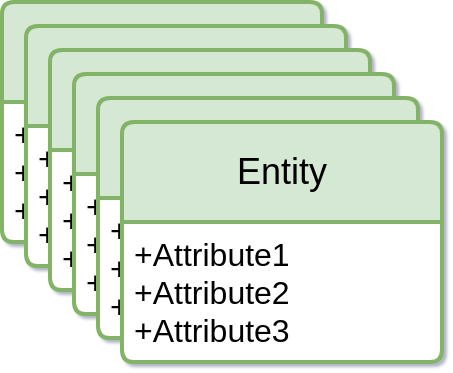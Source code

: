 <mxfile version="24.1.0" type="device">
  <diagram id="R2lEEEUBdFMjLlhIrx00" name="Page-1">
    <mxGraphModel dx="1509" dy="880" grid="0" gridSize="12" guides="1" tooltips="1" connect="1" arrows="1" fold="1" page="1" pageScale="1" pageWidth="1100" pageHeight="850" math="0" shadow="1" extFonts="Permanent Marker^https://fonts.googleapis.com/css?family=Permanent+Marker">
      <root>
        <mxCell id="0" />
        <mxCell id="1" parent="0" />
        <mxCell id="2twj1QkoY8skWlOzFEAI-20" value="Entity" style="swimlane;childLayout=stackLayout;horizontal=1;startSize=50;horizontalStack=0;rounded=1;fontSize=18;fontStyle=0;strokeWidth=2;resizeParent=0;resizeLast=1;shadow=0;dashed=0;align=center;arcSize=4;whiteSpace=wrap;html=1;fillColor=#d5e8d4;strokeColor=#82b366;gradientColor=none;swimlaneFillColor=default;swimlaneLine=1;glass=0;labelBackgroundColor=none;labelBorderColor=none;textShadow=0;" vertex="1" parent="1">
          <mxGeometry x="258" y="87" width="160" height="120" as="geometry" />
        </mxCell>
        <mxCell id="2twj1QkoY8skWlOzFEAI-21" value="&lt;font style=&quot;font-size: 16px;&quot;&gt;+Attribute1&lt;br&gt;+Attribute2&lt;br&gt;+Attribute3&lt;/font&gt;" style="align=left;strokeColor=none;fillColor=none;spacingLeft=4;fontSize=12;verticalAlign=top;resizable=0;rotatable=0;part=1;html=1;" vertex="1" parent="2twj1QkoY8skWlOzFEAI-20">
          <mxGeometry y="50" width="160" height="70" as="geometry" />
        </mxCell>
        <mxCell id="2twj1QkoY8skWlOzFEAI-32" value="Entity" style="swimlane;childLayout=stackLayout;horizontal=1;startSize=50;horizontalStack=0;rounded=1;fontSize=18;fontStyle=0;strokeWidth=2;resizeParent=0;resizeLast=1;shadow=0;dashed=0;align=center;arcSize=4;whiteSpace=wrap;html=1;fillColor=#d5e8d4;strokeColor=#82b366;gradientColor=none;swimlaneFillColor=default;swimlaneLine=1;glass=0;labelBackgroundColor=none;labelBorderColor=none;textShadow=0;" vertex="1" parent="1">
          <mxGeometry x="270" y="99" width="160" height="120" as="geometry" />
        </mxCell>
        <mxCell id="2twj1QkoY8skWlOzFEAI-33" value="&lt;font style=&quot;font-size: 16px;&quot;&gt;+Attribute1&lt;br&gt;+Attribute2&lt;br&gt;+Attribute3&lt;/font&gt;" style="align=left;strokeColor=none;fillColor=none;spacingLeft=4;fontSize=12;verticalAlign=top;resizable=0;rotatable=0;part=1;html=1;" vertex="1" parent="2twj1QkoY8skWlOzFEAI-32">
          <mxGeometry y="50" width="160" height="70" as="geometry" />
        </mxCell>
        <mxCell id="2twj1QkoY8skWlOzFEAI-34" value="Entity" style="swimlane;childLayout=stackLayout;horizontal=1;startSize=50;horizontalStack=0;rounded=1;fontSize=18;fontStyle=0;strokeWidth=2;resizeParent=0;resizeLast=1;shadow=0;dashed=0;align=center;arcSize=4;whiteSpace=wrap;html=1;fillColor=#d5e8d4;strokeColor=#82b366;gradientColor=none;swimlaneFillColor=default;swimlaneLine=1;glass=0;labelBackgroundColor=none;labelBorderColor=none;textShadow=0;" vertex="1" parent="1">
          <mxGeometry x="282" y="111" width="160" height="120" as="geometry" />
        </mxCell>
        <mxCell id="2twj1QkoY8skWlOzFEAI-35" value="&lt;font style=&quot;font-size: 16px;&quot;&gt;+Attribute1&lt;br&gt;+Attribute2&lt;br&gt;+Attribute3&lt;/font&gt;" style="align=left;strokeColor=none;fillColor=none;spacingLeft=4;fontSize=12;verticalAlign=top;resizable=0;rotatable=0;part=1;html=1;" vertex="1" parent="2twj1QkoY8skWlOzFEAI-34">
          <mxGeometry y="50" width="160" height="70" as="geometry" />
        </mxCell>
        <mxCell id="2twj1QkoY8skWlOzFEAI-36" value="Entity" style="swimlane;childLayout=stackLayout;horizontal=1;startSize=50;horizontalStack=0;rounded=1;fontSize=18;fontStyle=0;strokeWidth=2;resizeParent=0;resizeLast=1;shadow=0;dashed=0;align=center;arcSize=4;whiteSpace=wrap;html=1;fillColor=#d5e8d4;strokeColor=#82b366;gradientColor=none;swimlaneFillColor=default;swimlaneLine=1;glass=0;labelBackgroundColor=none;labelBorderColor=none;textShadow=0;" vertex="1" parent="1">
          <mxGeometry x="294" y="123" width="160" height="120" as="geometry" />
        </mxCell>
        <mxCell id="2twj1QkoY8skWlOzFEAI-37" value="&lt;font style=&quot;font-size: 16px;&quot;&gt;+Attribute1&lt;br&gt;+Attribute2&lt;br&gt;+Attribute3&lt;/font&gt;" style="align=left;strokeColor=none;fillColor=none;spacingLeft=4;fontSize=12;verticalAlign=top;resizable=0;rotatable=0;part=1;html=1;" vertex="1" parent="2twj1QkoY8skWlOzFEAI-36">
          <mxGeometry y="50" width="160" height="70" as="geometry" />
        </mxCell>
        <mxCell id="2twj1QkoY8skWlOzFEAI-38" value="Entity" style="swimlane;childLayout=stackLayout;horizontal=1;startSize=50;horizontalStack=0;rounded=1;fontSize=18;fontStyle=0;strokeWidth=2;resizeParent=0;resizeLast=1;shadow=0;dashed=0;align=center;arcSize=4;whiteSpace=wrap;html=1;fillColor=#d5e8d4;strokeColor=#82b366;gradientColor=none;swimlaneFillColor=default;swimlaneLine=1;glass=0;labelBackgroundColor=none;labelBorderColor=none;textShadow=0;" vertex="1" parent="1">
          <mxGeometry x="306" y="135" width="160" height="120" as="geometry" />
        </mxCell>
        <mxCell id="2twj1QkoY8skWlOzFEAI-39" value="&lt;font style=&quot;font-size: 16px;&quot;&gt;+Attribute1&lt;br&gt;+Attribute2&lt;br&gt;+Attribute3&lt;/font&gt;" style="align=left;strokeColor=none;fillColor=none;spacingLeft=4;fontSize=12;verticalAlign=top;resizable=0;rotatable=0;part=1;html=1;" vertex="1" parent="2twj1QkoY8skWlOzFEAI-38">
          <mxGeometry y="50" width="160" height="70" as="geometry" />
        </mxCell>
        <mxCell id="2twj1QkoY8skWlOzFEAI-40" value="Entity" style="swimlane;childLayout=stackLayout;horizontal=1;startSize=50;horizontalStack=0;rounded=1;fontSize=18;fontStyle=0;strokeWidth=2;resizeParent=0;resizeLast=1;shadow=0;dashed=0;align=center;arcSize=4;whiteSpace=wrap;html=1;fillColor=#d5e8d4;strokeColor=#82b366;gradientColor=none;swimlaneFillColor=default;swimlaneLine=1;glass=0;labelBackgroundColor=none;labelBorderColor=none;textShadow=0;" vertex="1" parent="1">
          <mxGeometry x="318" y="147" width="160" height="120" as="geometry" />
        </mxCell>
        <mxCell id="2twj1QkoY8skWlOzFEAI-41" value="&lt;font style=&quot;font-size: 16px;&quot;&gt;+Attribute1&lt;br&gt;+Attribute2&lt;br&gt;+Attribute3&lt;/font&gt;" style="align=left;strokeColor=none;fillColor=none;spacingLeft=4;fontSize=12;verticalAlign=top;resizable=0;rotatable=0;part=1;html=1;" vertex="1" parent="2twj1QkoY8skWlOzFEAI-40">
          <mxGeometry y="50" width="160" height="70" as="geometry" />
        </mxCell>
      </root>
    </mxGraphModel>
  </diagram>
</mxfile>

